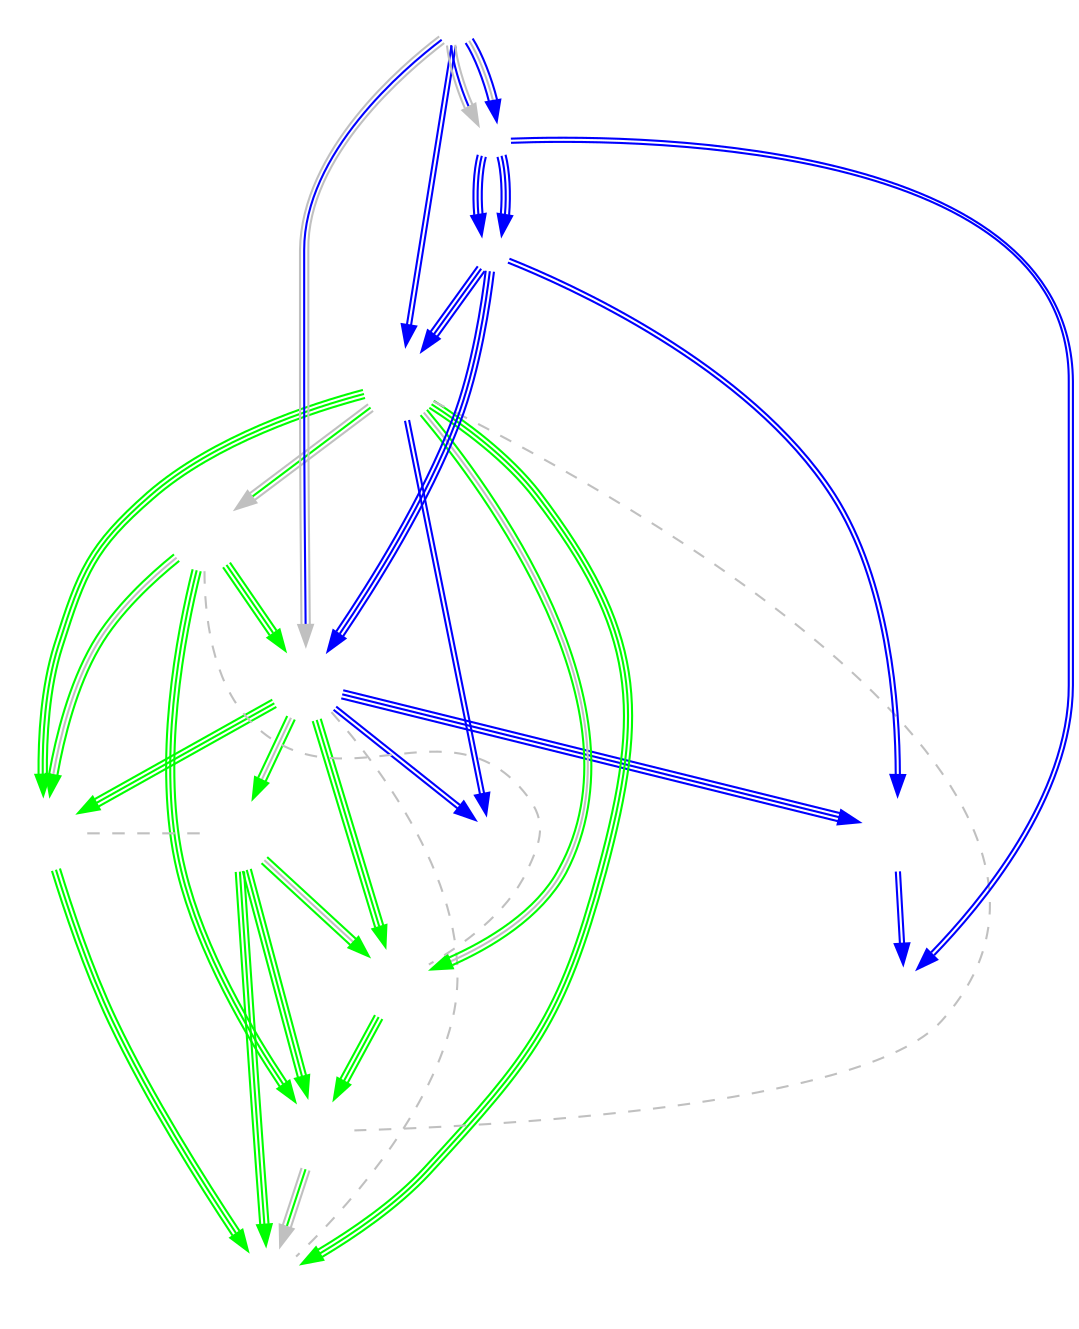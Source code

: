 // vim: set ts=5 sw=5:
digraph CN {
	node [shape=circle fixedsize=true width=.5 label="" color="white" margin=0.5];
	imagepath="logos/";
	eStar	[ image="estar-gaming.png" ]
	SPT	[ image="super-perfect-team.png" ]
	Zero	[ image="zero.png" ]
	CE	[ image="ce.png" ]
	RPG	[ image="rpg.png" ]
	XTeam	[ image="xteam.png" ]
	HL	[ image="hots-lady.png" ]
	KIS	[ image="keep-it-simple.png" ]
	SOA	[ image="start-over-again.png" ]

	/*** Eastern Clash ***/
	node [ width="0.25" ]
	RSG	[ image="resurgence.png" ]
	TFC	[ image="tfc.png" ]
	L5	[ image="l5.png" ]
	MVPB	[ image="mvp-black.png" ]
	TP	[ image="tempest.png" ]

	/* Upper Bracket: Round 1 */
	L5	->	RSG	[ color="blue:blue" ]
	TP	->	Zero	[ color="blue:blue" ]
	eStar	->	TFC	[ color="blue:blue" ]
	MVPB	->	SPT	[ color="blue:blue" ]

	/* Lower Bracket: Round 1 */
	Zero	->	RSG	[ color="blue:blue" ]
	SPT	->	TFC	[ color="blue:blue" ]

	/* Upper Bracket: Round 2 */
	L5	->	TP	[ color="blue:blue:blue" ]
	MVPB	->	eStar	[ color="gray:blue:gray" ]

	/* Lower Bracket: Round 2 */
	eStar	->	Zero	[ color="blue:blue:blue" ]
	TP	->	SPT	[ color="blue:blue:blue" ]

	/* Lower Bracket: Round 3 */
	TP	->	eStar	[ color="blue:blue:blue" ]

	/* Upper Bracket: Round 3 */
	MVPB	->	L5	[ color="gray:blue:gray" ]

	/* Lower Bracket: Round 4 */
	L5	->	TP	[ color="blue:blue:blue" ]

	/* Upper Bracket: Round 4 */
	MVPB	->	L5	[ color="blue:gray:blue" ]

	/* Week 6 */
	XTeam	->	KIS	[ color="green:green:green" ]
	CE	->	SOA	[ color="green:green:green" ]
	eStar	->	HL	[ color="green:green:green" ]
	SPT	->	RPG	[ color="green:green:green" ]

	/* Week 7 */
	XTeam	->	HL	[ color="green:gray:green" ]
	eStar	->	RPG	[ color="green:green:green" ]
	SPT	->	CE	[ color="gray:green:gray" ]
	SOA	->	KIS	[ color="gray:green:gray" ]

	/* Week 8 */
	CE	->	RPG	[ color="green:gray:green" ]
	HL	->	SOA	[ color="green:green:green" ]
	SPT	->	KIS	[ color="green:green:green" ]
	eStar	->	XTeam	[ color="green:gray:green" ]

	/* Week 9 */
	CE	->	eStar	[ color="green:green:green" ]
	RPG	->	KIS	[ color="green:green:green" ]
	XTeam	->	SOA	[ color="green:green:green" ]
	SPT	->	HL	[ color="green:gray:green" ]

	edge [ color="gray" dir="none" constraint="false" style="dashed"]

	/* Week 10 */
	SPT	-> 	SOA
	XTeam	->	RPG
	eStar	->	KIS
	CE	->	HL
}
